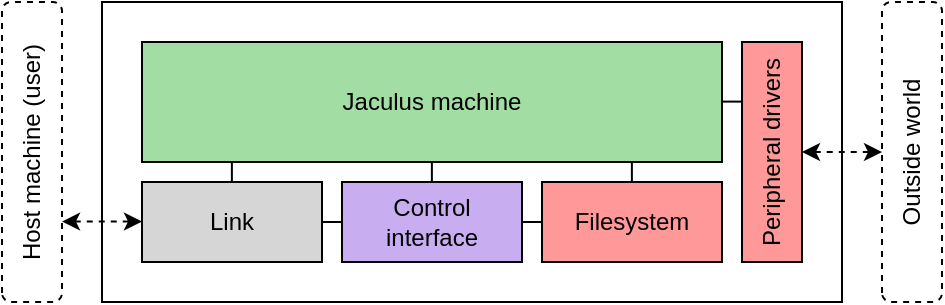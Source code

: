 <mxfile version="21.2.8" type="device">
  <diagram name="Stránka-1" id="TyWXl5iNW17CQ_5PIMkU">
    <mxGraphModel dx="1434" dy="836" grid="1" gridSize="10" guides="1" tooltips="1" connect="1" arrows="1" fold="1" page="1" pageScale="1" pageWidth="827" pageHeight="1169" math="0" shadow="0">
      <root>
        <mxCell id="0" />
        <mxCell id="1" parent="0" />
        <mxCell id="1DFzek5AaE8hnReULCzg-25" value="" style="rounded=0;whiteSpace=wrap;html=1;fillColor=none;" parent="1" vertex="1">
          <mxGeometry x="180" y="160" width="370" height="150" as="geometry" />
        </mxCell>
        <mxCell id="1DFzek5AaE8hnReULCzg-1" value="Jaculus machine" style="rounded=0;whiteSpace=wrap;html=1;fillColor=#A2DEA4;" parent="1" vertex="1">
          <mxGeometry x="200" y="180" width="290" height="60" as="geometry" />
        </mxCell>
        <mxCell id="1DFzek5AaE8hnReULCzg-22" style="edgeStyle=orthogonalEdgeStyle;rounded=0;orthogonalLoop=1;jettySize=auto;html=1;exitX=1;exitY=0.5;exitDx=0;exitDy=0;entryX=0;entryY=0.5;entryDx=0;entryDy=0;endArrow=none;endFill=0;" parent="1" source="1DFzek5AaE8hnReULCzg-2" target="1DFzek5AaE8hnReULCzg-3" edge="1">
          <mxGeometry relative="1" as="geometry" />
        </mxCell>
        <mxCell id="1DFzek5AaE8hnReULCzg-2" value="Link" style="rounded=0;whiteSpace=wrap;html=1;fillColor=#D6D6D6;" parent="1" vertex="1">
          <mxGeometry x="200" y="250" width="90" height="40" as="geometry" />
        </mxCell>
        <mxCell id="1DFzek5AaE8hnReULCzg-3" value="Control interface" style="rounded=0;whiteSpace=wrap;html=1;fillColor=#C8ADF0;" parent="1" vertex="1">
          <mxGeometry x="300" y="250" width="90" height="40" as="geometry" />
        </mxCell>
        <mxCell id="1DFzek5AaE8hnReULCzg-24" style="edgeStyle=orthogonalEdgeStyle;rounded=0;orthogonalLoop=1;jettySize=auto;html=1;exitX=0;exitY=0.5;exitDx=0;exitDy=0;entryX=1;entryY=0.5;entryDx=0;entryDy=0;endArrow=none;endFill=0;" parent="1" source="1DFzek5AaE8hnReULCzg-4" target="1DFzek5AaE8hnReULCzg-3" edge="1">
          <mxGeometry relative="1" as="geometry" />
        </mxCell>
        <mxCell id="1DFzek5AaE8hnReULCzg-4" value="Filesystem" style="whiteSpace=wrap;html=1;fillColor=#FF9999;" parent="1" vertex="1">
          <mxGeometry x="400" y="250" width="90" height="40" as="geometry" />
        </mxCell>
        <mxCell id="1DFzek5AaE8hnReULCzg-12" value="Peripheral drivers" style="rounded=0;whiteSpace=wrap;html=1;fillColor=#FF9999;rotation=-90;" parent="1" vertex="1">
          <mxGeometry x="460" y="220" width="110" height="30" as="geometry" />
        </mxCell>
        <mxCell id="1DFzek5AaE8hnReULCzg-18" style="edgeStyle=orthogonalEdgeStyle;rounded=0;orthogonalLoop=1;jettySize=auto;html=1;exitX=0.5;exitY=0;exitDx=0;exitDy=0;entryX=0.5;entryY=1;entryDx=0;entryDy=0;endArrow=none;endFill=0;" parent="1" edge="1">
          <mxGeometry relative="1" as="geometry">
            <mxPoint x="344.94" y="250" as="sourcePoint" />
            <mxPoint x="344.94" y="240" as="targetPoint" />
          </mxGeometry>
        </mxCell>
        <mxCell id="1DFzek5AaE8hnReULCzg-19" style="edgeStyle=orthogonalEdgeStyle;rounded=0;orthogonalLoop=1;jettySize=auto;html=1;exitX=0.5;exitY=0;exitDx=0;exitDy=0;entryX=0.5;entryY=1;entryDx=0;entryDy=0;endArrow=none;endFill=0;" parent="1" edge="1">
          <mxGeometry relative="1" as="geometry">
            <mxPoint x="244.94" y="250" as="sourcePoint" />
            <mxPoint x="244.94" y="240" as="targetPoint" />
          </mxGeometry>
        </mxCell>
        <mxCell id="1DFzek5AaE8hnReULCzg-20" style="edgeStyle=orthogonalEdgeStyle;rounded=0;orthogonalLoop=1;jettySize=auto;html=1;exitX=0.5;exitY=0;exitDx=0;exitDy=0;entryX=0.5;entryY=1;entryDx=0;entryDy=0;endArrow=none;endFill=0;" parent="1" edge="1">
          <mxGeometry relative="1" as="geometry">
            <mxPoint x="444.94" y="250" as="sourcePoint" />
            <mxPoint x="444.94" y="240" as="targetPoint" />
          </mxGeometry>
        </mxCell>
        <mxCell id="1DFzek5AaE8hnReULCzg-26" value="" style="endArrow=classic;startArrow=classic;html=1;rounded=0;entryX=0.5;entryY=0;entryDx=0;entryDy=0;exitX=0.5;exitY=1;exitDx=0;exitDy=0;dashed=1;" parent="1" source="1DFzek5AaE8hnReULCzg-12" target="1DFzek5AaE8hnReULCzg-28" edge="1">
          <mxGeometry width="50" height="50" relative="1" as="geometry">
            <mxPoint x="560" y="280" as="sourcePoint" />
            <mxPoint x="345" y="140" as="targetPoint" />
          </mxGeometry>
        </mxCell>
        <mxCell id="1DFzek5AaE8hnReULCzg-28" value="Outside world" style="rounded=1;whiteSpace=wrap;html=1;rotation=-90;dashed=1;" parent="1" vertex="1">
          <mxGeometry x="510" y="220" width="150" height="30" as="geometry" />
        </mxCell>
        <mxCell id="1DFzek5AaE8hnReULCzg-34" value="" style="endArrow=classic;startArrow=classic;html=1;rounded=0;dashed=1;" parent="1" edge="1">
          <mxGeometry width="50" height="50" relative="1" as="geometry">
            <mxPoint x="160" y="269.76" as="sourcePoint" />
            <mxPoint x="200" y="269.76" as="targetPoint" />
          </mxGeometry>
        </mxCell>
        <mxCell id="1DFzek5AaE8hnReULCzg-35" value="Host machine (user)" style="rounded=1;whiteSpace=wrap;html=1;rotation=-90;dashed=1;" parent="1" vertex="1">
          <mxGeometry x="70" y="220" width="150" height="30" as="geometry" />
        </mxCell>
        <mxCell id="Q09ZI5ICWGXIfbkjp1ls-1" style="edgeStyle=orthogonalEdgeStyle;rounded=0;orthogonalLoop=1;jettySize=auto;html=1;exitX=1;exitY=0.5;exitDx=0;exitDy=0;entryX=0;entryY=0.5;entryDx=0;entryDy=0;endArrow=none;endFill=0;" parent="1" edge="1">
          <mxGeometry relative="1" as="geometry">
            <mxPoint x="490" y="209.8" as="sourcePoint" />
            <mxPoint x="500" y="209.8" as="targetPoint" />
          </mxGeometry>
        </mxCell>
      </root>
    </mxGraphModel>
  </diagram>
</mxfile>
